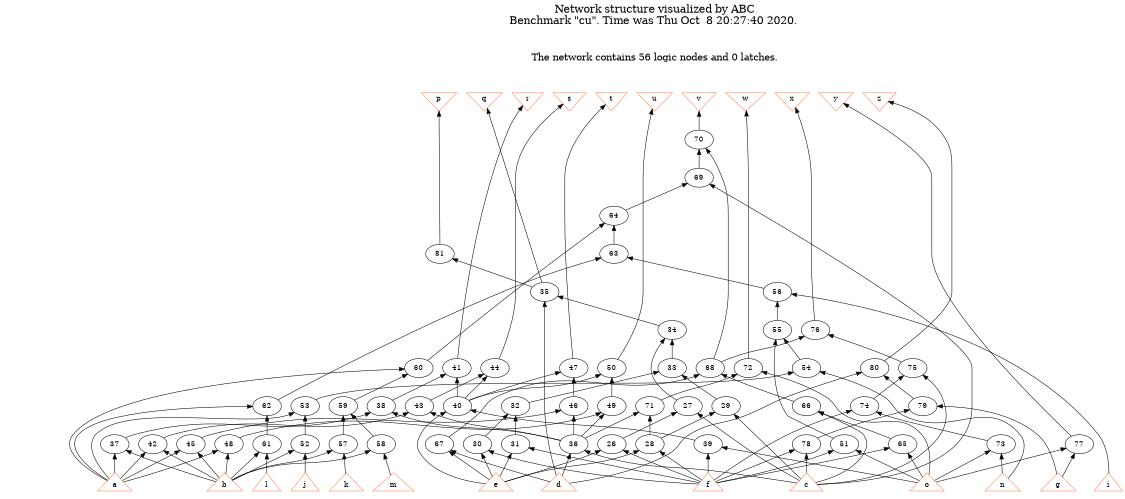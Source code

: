 # Network structure generated by ABC

digraph network {
size = "7.5,10";
center = true;
edge [dir = back];

{
  node [shape = plaintext];
  edge [style = invis];
  LevelTitle1 [label=""];
  LevelTitle2 [label=""];
  Level10 [label = ""];
  Level9 [label = ""];
  Level8 [label = ""];
  Level7 [label = ""];
  Level6 [label = ""];
  Level5 [label = ""];
  Level4 [label = ""];
  Level3 [label = ""];
  Level2 [label = ""];
  Level1 [label = ""];
  Level0 [label = ""];
  LevelTitle1 ->  LevelTitle2 ->  Level10 ->  Level9 ->  Level8 ->  Level7 ->  Level6 ->  Level5 ->  Level4 ->  Level3 ->  Level2 ->  Level1 ->  Level0;
}

{
  rank = same;
  LevelTitle1;
  title1 [shape=plaintext,
          fontsize=20,
          fontname = "Times-Roman",
          label="Network structure visualized by ABC\nBenchmark \"cu\". Time was Thu Oct  8 20:27:40 2020. "
         ];
}

{
  rank = same;
  LevelTitle2;
  title2 [shape=plaintext,
          fontsize=18,
          fontname = "Times-Roman",
          label="The network contains 56 logic nodes and 0 latches.\n"
         ];
}

{
  rank = same;
  Level10;
  Node15 [label = "p", shape = invtriangle, color = coral, fillcolor = coral];
  Node16 [label = "q", shape = invtriangle, color = coral, fillcolor = coral];
  Node17 [label = "r", shape = invtriangle, color = coral, fillcolor = coral];
  Node18 [label = "s", shape = invtriangle, color = coral, fillcolor = coral];
  Node19 [label = "t", shape = invtriangle, color = coral, fillcolor = coral];
  Node20 [label = "u", shape = invtriangle, color = coral, fillcolor = coral];
  Node21 [label = "v", shape = invtriangle, color = coral, fillcolor = coral];
  Node22 [label = "w", shape = invtriangle, color = coral, fillcolor = coral];
  Node23 [label = "x", shape = invtriangle, color = coral, fillcolor = coral];
  Node24 [label = "y", shape = invtriangle, color = coral, fillcolor = coral];
  Node25 [label = "z", shape = invtriangle, color = coral, fillcolor = coral];
}

{
  rank = same;
  Level9;
  Node70 [label = "70\n", shape = ellipse];
}

{
  rank = same;
  Level8;
  Node69 [label = "69\n", shape = ellipse];
}

{
  rank = same;
  Level7;
  Node64 [label = "64\n", shape = ellipse];
}

{
  rank = same;
  Level6;
  Node63 [label = "63\n", shape = ellipse];
  Node81 [label = "81\n", shape = ellipse];
}

{
  rank = same;
  Level5;
  Node35 [label = "35\n", shape = ellipse];
  Node56 [label = "56\n", shape = ellipse];
}

{
  rank = same;
  Level4;
  Node34 [label = "34\n", shape = ellipse];
  Node55 [label = "55\n", shape = ellipse];
  Node76 [label = "76\n", shape = ellipse];
}

{
  rank = same;
  Level3;
  Node33 [label = "33\n", shape = ellipse];
  Node41 [label = "41\n", shape = ellipse];
  Node44 [label = "44\n", shape = ellipse];
  Node47 [label = "47\n", shape = ellipse];
  Node50 [label = "50\n", shape = ellipse];
  Node54 [label = "54\n", shape = ellipse];
  Node60 [label = "60\n", shape = ellipse];
  Node68 [label = "68\n", shape = ellipse];
  Node72 [label = "72\n", shape = ellipse];
  Node75 [label = "75\n", shape = ellipse];
  Node80 [label = "80\n", shape = ellipse];
}

{
  rank = same;
  Level2;
  Node27 [label = "27\n", shape = ellipse];
  Node29 [label = "29\n", shape = ellipse];
  Node32 [label = "32\n", shape = ellipse];
  Node38 [label = "38\n", shape = ellipse];
  Node40 [label = "40\n", shape = ellipse];
  Node43 [label = "43\n", shape = ellipse];
  Node46 [label = "46\n", shape = ellipse];
  Node49 [label = "49\n", shape = ellipse];
  Node53 [label = "53\n", shape = ellipse];
  Node59 [label = "59\n", shape = ellipse];
  Node62 [label = "62\n", shape = ellipse];
  Node66 [label = "66\n", shape = ellipse];
  Node71 [label = "71\n", shape = ellipse];
  Node74 [label = "74\n", shape = ellipse];
  Node79 [label = "79\n", shape = ellipse];
}

{
  rank = same;
  Level1;
  Node26 [label = "26\n", shape = ellipse];
  Node28 [label = "28\n", shape = ellipse];
  Node30 [label = "30\n", shape = ellipse];
  Node31 [label = "31\n", shape = ellipse];
  Node36 [label = "36\n", shape = ellipse];
  Node37 [label = "37\n", shape = ellipse];
  Node39 [label = "39\n", shape = ellipse];
  Node42 [label = "42\n", shape = ellipse];
  Node45 [label = "45\n", shape = ellipse];
  Node48 [label = "48\n", shape = ellipse];
  Node51 [label = "51\n", shape = ellipse];
  Node52 [label = "52\n", shape = ellipse];
  Node57 [label = "57\n", shape = ellipse];
  Node58 [label = "58\n", shape = ellipse];
  Node61 [label = "61\n", shape = ellipse];
  Node65 [label = "65\n", shape = ellipse];
  Node67 [label = "67\n", shape = ellipse];
  Node73 [label = "73\n", shape = ellipse];
  Node77 [label = "77\n", shape = ellipse];
  Node78 [label = "78\n", shape = ellipse];
}

{
  rank = same;
  Level0;
  Node1 [label = "a", shape = triangle, color = coral, fillcolor = coral];
  Node2 [label = "b", shape = triangle, color = coral, fillcolor = coral];
  Node3 [label = "c", shape = triangle, color = coral, fillcolor = coral];
  Node4 [label = "d", shape = triangle, color = coral, fillcolor = coral];
  Node5 [label = "e", shape = triangle, color = coral, fillcolor = coral];
  Node6 [label = "f", shape = triangle, color = coral, fillcolor = coral];
  Node7 [label = "g", shape = triangle, color = coral, fillcolor = coral];
  Node8 [label = "i", shape = triangle, color = coral, fillcolor = coral];
  Node9 [label = "j", shape = triangle, color = coral, fillcolor = coral];
  Node10 [label = "k", shape = triangle, color = coral, fillcolor = coral];
  Node11 [label = "l", shape = triangle, color = coral, fillcolor = coral];
  Node12 [label = "m", shape = triangle, color = coral, fillcolor = coral];
  Node13 [label = "n", shape = triangle, color = coral, fillcolor = coral];
  Node14 [label = "o", shape = triangle, color = coral, fillcolor = coral];
}

title1 -> title2 [style = invis];
title2 -> Node15 [style = invis];
title2 -> Node16 [style = invis];
title2 -> Node17 [style = invis];
title2 -> Node18 [style = invis];
title2 -> Node19 [style = invis];
title2 -> Node20 [style = invis];
title2 -> Node21 [style = invis];
title2 -> Node22 [style = invis];
title2 -> Node23 [style = invis];
title2 -> Node24 [style = invis];
title2 -> Node25 [style = invis];
Node15 -> Node16 [style = invis];
Node16 -> Node17 [style = invis];
Node17 -> Node18 [style = invis];
Node18 -> Node19 [style = invis];
Node19 -> Node20 [style = invis];
Node20 -> Node21 [style = invis];
Node21 -> Node22 [style = invis];
Node22 -> Node23 [style = invis];
Node23 -> Node24 [style = invis];
Node24 -> Node25 [style = invis];
Node15 -> Node81 [style = solid];
Node16 -> Node35 [style = solid];
Node17 -> Node41 [style = solid];
Node18 -> Node44 [style = solid];
Node19 -> Node47 [style = solid];
Node20 -> Node50 [style = solid];
Node21 -> Node70 [style = solid];
Node22 -> Node72 [style = solid];
Node23 -> Node76 [style = solid];
Node24 -> Node77 [style = solid];
Node25 -> Node80 [style = solid];
Node26 -> Node5 [style = solid];
Node26 -> Node6 [style = solid];
Node27 -> Node3 [style = solid];
Node27 -> Node26 [style = solid];
Node28 -> Node5 [style = solid];
Node28 -> Node6 [style = solid];
Node29 -> Node3 [style = solid];
Node29 -> Node28 [style = solid];
Node30 -> Node5 [style = solid];
Node30 -> Node6 [style = solid];
Node31 -> Node5 [style = solid];
Node31 -> Node6 [style = solid];
Node32 -> Node30 [style = solid];
Node32 -> Node31 [style = solid];
Node33 -> Node29 [style = solid];
Node33 -> Node32 [style = solid];
Node34 -> Node27 [style = solid];
Node34 -> Node33 [style = solid];
Node35 -> Node4 [style = solid];
Node35 -> Node34 [style = solid];
Node36 -> Node3 [style = solid];
Node36 -> Node4 [style = solid];
Node37 -> Node1 [style = solid];
Node37 -> Node2 [style = solid];
Node38 -> Node36 [style = solid];
Node38 -> Node37 [style = solid];
Node39 -> Node6 [style = solid];
Node39 -> Node14 [style = solid];
Node40 -> Node5 [style = solid];
Node40 -> Node39 [style = solid];
Node41 -> Node38 [style = solid];
Node41 -> Node40 [style = solid];
Node42 -> Node1 [style = solid];
Node42 -> Node2 [style = solid];
Node43 -> Node36 [style = solid];
Node43 -> Node42 [style = solid];
Node44 -> Node40 [style = solid];
Node44 -> Node43 [style = solid];
Node45 -> Node1 [style = solid];
Node45 -> Node2 [style = solid];
Node46 -> Node36 [style = solid];
Node46 -> Node45 [style = solid];
Node47 -> Node40 [style = solid];
Node47 -> Node46 [style = solid];
Node48 -> Node1 [style = solid];
Node48 -> Node2 [style = solid];
Node49 -> Node36 [style = solid];
Node49 -> Node48 [style = solid];
Node50 -> Node40 [style = solid];
Node50 -> Node49 [style = solid];
Node51 -> Node6 [style = solid];
Node51 -> Node14 [style = solid];
Node52 -> Node2 [style = solid];
Node52 -> Node9 [style = solid];
Node53 -> Node1 [style = solid];
Node53 -> Node52 [style = solid];
Node54 -> Node13 [style = solid];
Node54 -> Node53 [style = solid];
Node55 -> Node51 [style = solid];
Node55 -> Node54 [style = solid];
Node56 -> Node8 [style = solid];
Node56 -> Node55 [style = solid];
Node57 -> Node2 [style = solid];
Node57 -> Node10 [style = solid];
Node58 -> Node2 [style = solid];
Node58 -> Node12 [style = solid];
Node59 -> Node57 [style = solid];
Node59 -> Node58 [style = solid];
Node60 -> Node1 [style = solid];
Node60 -> Node59 [style = solid];
Node61 -> Node2 [style = solid];
Node61 -> Node11 [style = solid];
Node62 -> Node1 [style = solid];
Node62 -> Node61 [style = solid];
Node63 -> Node56 [style = solid];
Node63 -> Node62 [style = solid];
Node64 -> Node60 [style = solid];
Node64 -> Node63 [style = solid];
Node65 -> Node6 [style = solid];
Node65 -> Node14 [style = solid];
Node66 -> Node3 [style = solid];
Node66 -> Node65 [style = solid];
Node67 -> Node4 [style = solid];
Node67 -> Node5 [style = solid];
Node68 -> Node66 [style = solid];
Node68 -> Node67 [style = solid];
Node69 -> Node3 [style = solid];
Node69 -> Node64 [style = solid];
Node70 -> Node68 [style = solid];
Node70 -> Node69 [style = solid];
Node71 -> Node28 [style = solid];
Node71 -> Node36 [style = solid];
Node72 -> Node14 [style = solid];
Node72 -> Node71 [style = solid];
Node73 -> Node13 [style = solid];
Node73 -> Node14 [style = solid];
Node74 -> Node6 [style = solid];
Node74 -> Node73 [style = solid];
Node75 -> Node3 [style = solid];
Node75 -> Node74 [style = solid];
Node76 -> Node68 [style = solid];
Node76 -> Node75 [style = solid];
Node77 -> Node7 [style = solid];
Node77 -> Node14 [style = solid];
Node78 -> Node3 [style = solid];
Node78 -> Node6 [style = solid];
Node79 -> Node7 [style = solid];
Node79 -> Node78 [style = solid];
Node80 -> Node4 [style = solid];
Node80 -> Node79 [style = solid];
Node81 -> Node35 [style = solid];
}

